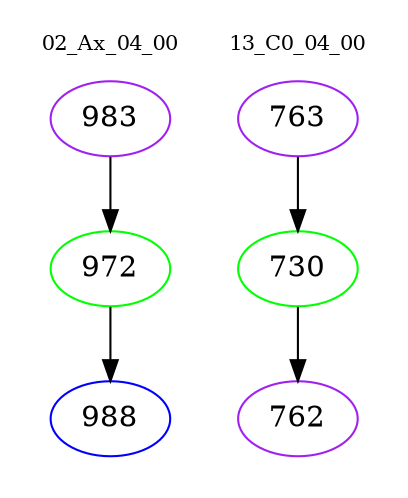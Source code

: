 digraph{
subgraph cluster_0 {
color = white
label = "02_Ax_04_00";
fontsize=10;
T0_983 [label="983", color="purple"]
T0_983 -> T0_972 [color="black"]
T0_972 [label="972", color="green"]
T0_972 -> T0_988 [color="black"]
T0_988 [label="988", color="blue"]
}
subgraph cluster_1 {
color = white
label = "13_C0_04_00";
fontsize=10;
T1_763 [label="763", color="purple"]
T1_763 -> T1_730 [color="black"]
T1_730 [label="730", color="green"]
T1_730 -> T1_762 [color="black"]
T1_762 [label="762", color="purple"]
}
}
